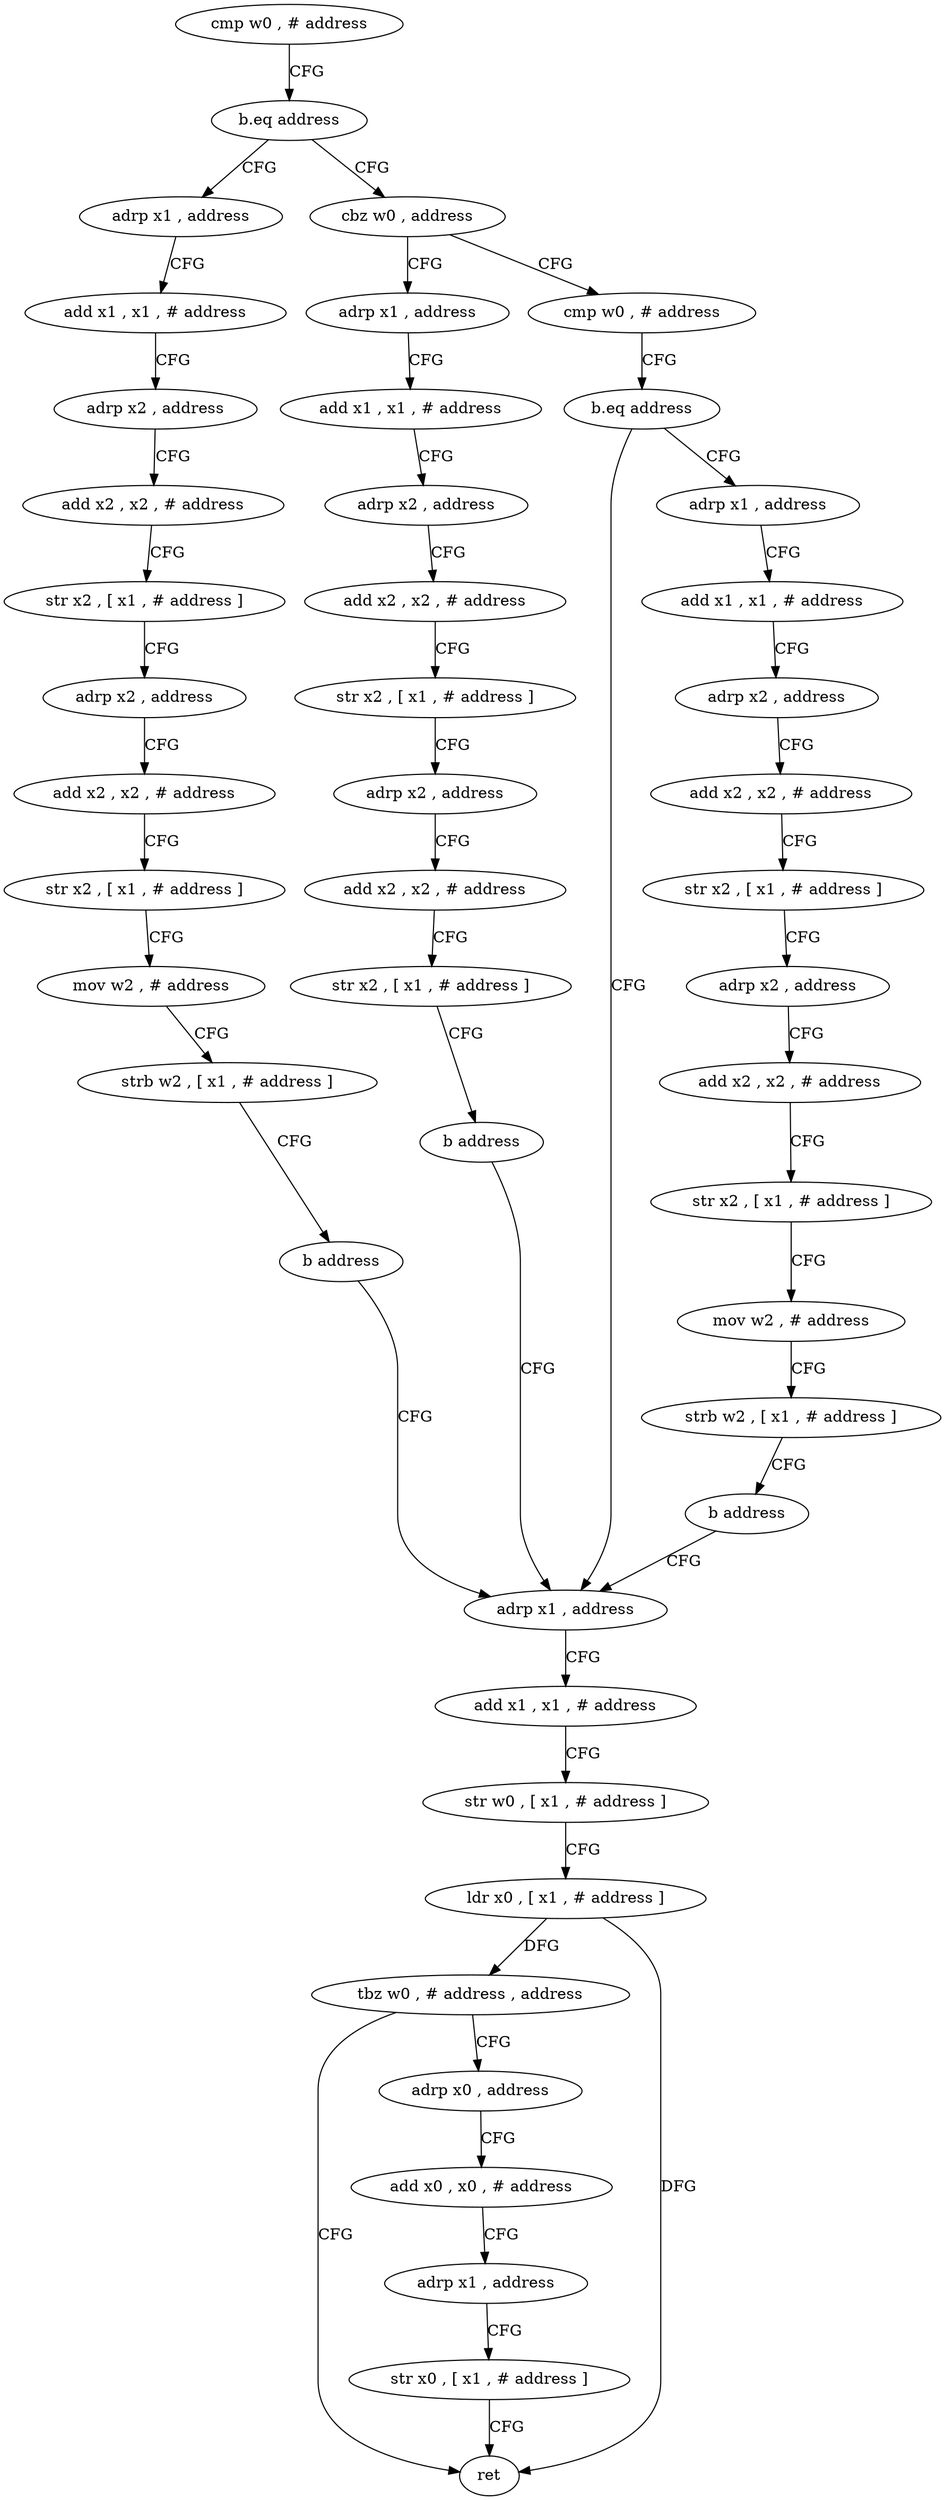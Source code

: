 digraph "func" {
"4258464" [label = "cmp w0 , # address" ]
"4258468" [label = "b.eq address" ]
"4258524" [label = "adrp x1 , address" ]
"4258472" [label = "cbz w0 , address" ]
"4258528" [label = "add x1 , x1 , # address" ]
"4258532" [label = "adrp x2 , address" ]
"4258536" [label = "add x2 , x2 , # address" ]
"4258540" [label = "str x2 , [ x1 , # address ]" ]
"4258544" [label = "adrp x2 , address" ]
"4258548" [label = "add x2 , x2 , # address" ]
"4258552" [label = "str x2 , [ x1 , # address ]" ]
"4258556" [label = "mov w2 , # address" ]
"4258560" [label = "strb w2 , [ x1 , # address ]" ]
"4258564" [label = "b address" ]
"4258484" [label = "adrp x1 , address" ]
"4258568" [label = "adrp x1 , address" ]
"4258476" [label = "cmp w0 , # address" ]
"4258488" [label = "add x1 , x1 , # address" ]
"4258492" [label = "str w0 , [ x1 , # address ]" ]
"4258496" [label = "ldr x0 , [ x1 , # address ]" ]
"4258500" [label = "tbz w0 , # address , address" ]
"4258520" [label = "ret" ]
"4258504" [label = "adrp x0 , address" ]
"4258572" [label = "add x1 , x1 , # address" ]
"4258576" [label = "adrp x2 , address" ]
"4258580" [label = "add x2 , x2 , # address" ]
"4258584" [label = "str x2 , [ x1 , # address ]" ]
"4258588" [label = "adrp x2 , address" ]
"4258592" [label = "add x2 , x2 , # address" ]
"4258596" [label = "str x2 , [ x1 , # address ]" ]
"4258600" [label = "b address" ]
"4258480" [label = "b.eq address" ]
"4258604" [label = "adrp x1 , address" ]
"4258508" [label = "add x0 , x0 , # address" ]
"4258512" [label = "adrp x1 , address" ]
"4258516" [label = "str x0 , [ x1 , # address ]" ]
"4258608" [label = "add x1 , x1 , # address" ]
"4258612" [label = "adrp x2 , address" ]
"4258616" [label = "add x2 , x2 , # address" ]
"4258620" [label = "str x2 , [ x1 , # address ]" ]
"4258624" [label = "adrp x2 , address" ]
"4258628" [label = "add x2 , x2 , # address" ]
"4258632" [label = "str x2 , [ x1 , # address ]" ]
"4258636" [label = "mov w2 , # address" ]
"4258640" [label = "strb w2 , [ x1 , # address ]" ]
"4258644" [label = "b address" ]
"4258464" -> "4258468" [ label = "CFG" ]
"4258468" -> "4258524" [ label = "CFG" ]
"4258468" -> "4258472" [ label = "CFG" ]
"4258524" -> "4258528" [ label = "CFG" ]
"4258472" -> "4258568" [ label = "CFG" ]
"4258472" -> "4258476" [ label = "CFG" ]
"4258528" -> "4258532" [ label = "CFG" ]
"4258532" -> "4258536" [ label = "CFG" ]
"4258536" -> "4258540" [ label = "CFG" ]
"4258540" -> "4258544" [ label = "CFG" ]
"4258544" -> "4258548" [ label = "CFG" ]
"4258548" -> "4258552" [ label = "CFG" ]
"4258552" -> "4258556" [ label = "CFG" ]
"4258556" -> "4258560" [ label = "CFG" ]
"4258560" -> "4258564" [ label = "CFG" ]
"4258564" -> "4258484" [ label = "CFG" ]
"4258484" -> "4258488" [ label = "CFG" ]
"4258568" -> "4258572" [ label = "CFG" ]
"4258476" -> "4258480" [ label = "CFG" ]
"4258488" -> "4258492" [ label = "CFG" ]
"4258492" -> "4258496" [ label = "CFG" ]
"4258496" -> "4258500" [ label = "DFG" ]
"4258496" -> "4258520" [ label = "DFG" ]
"4258500" -> "4258520" [ label = "CFG" ]
"4258500" -> "4258504" [ label = "CFG" ]
"4258504" -> "4258508" [ label = "CFG" ]
"4258572" -> "4258576" [ label = "CFG" ]
"4258576" -> "4258580" [ label = "CFG" ]
"4258580" -> "4258584" [ label = "CFG" ]
"4258584" -> "4258588" [ label = "CFG" ]
"4258588" -> "4258592" [ label = "CFG" ]
"4258592" -> "4258596" [ label = "CFG" ]
"4258596" -> "4258600" [ label = "CFG" ]
"4258600" -> "4258484" [ label = "CFG" ]
"4258480" -> "4258604" [ label = "CFG" ]
"4258480" -> "4258484" [ label = "CFG" ]
"4258604" -> "4258608" [ label = "CFG" ]
"4258508" -> "4258512" [ label = "CFG" ]
"4258512" -> "4258516" [ label = "CFG" ]
"4258516" -> "4258520" [ label = "CFG" ]
"4258608" -> "4258612" [ label = "CFG" ]
"4258612" -> "4258616" [ label = "CFG" ]
"4258616" -> "4258620" [ label = "CFG" ]
"4258620" -> "4258624" [ label = "CFG" ]
"4258624" -> "4258628" [ label = "CFG" ]
"4258628" -> "4258632" [ label = "CFG" ]
"4258632" -> "4258636" [ label = "CFG" ]
"4258636" -> "4258640" [ label = "CFG" ]
"4258640" -> "4258644" [ label = "CFG" ]
"4258644" -> "4258484" [ label = "CFG" ]
}

